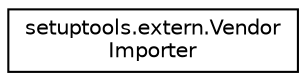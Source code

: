 digraph "Graphical Class Hierarchy"
{
 // LATEX_PDF_SIZE
  edge [fontname="Helvetica",fontsize="10",labelfontname="Helvetica",labelfontsize="10"];
  node [fontname="Helvetica",fontsize="10",shape=record];
  rankdir="LR";
  Node0 [label="setuptools.extern.Vendor\lImporter",height=0.2,width=0.4,color="black", fillcolor="white", style="filled",URL="$classsetuptools_1_1extern_1_1VendorImporter.html",tooltip=" "];
}
